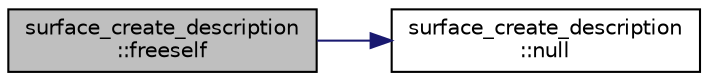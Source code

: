 digraph "surface_create_description::freeself"
{
  edge [fontname="Helvetica",fontsize="10",labelfontname="Helvetica",labelfontsize="10"];
  node [fontname="Helvetica",fontsize="10",shape=record];
  rankdir="LR";
  Node7 [label="surface_create_description\l::freeself",height=0.2,width=0.4,color="black", fillcolor="grey75", style="filled", fontcolor="black"];
  Node7 -> Node8 [color="midnightblue",fontsize="10",style="solid",fontname="Helvetica"];
  Node8 [label="surface_create_description\l::null",height=0.2,width=0.4,color="black", fillcolor="white", style="filled",URL="$d5/df8/classsurface__create__description.html#a6733f00bd7a23ce919e848a0e6ebd062"];
}

